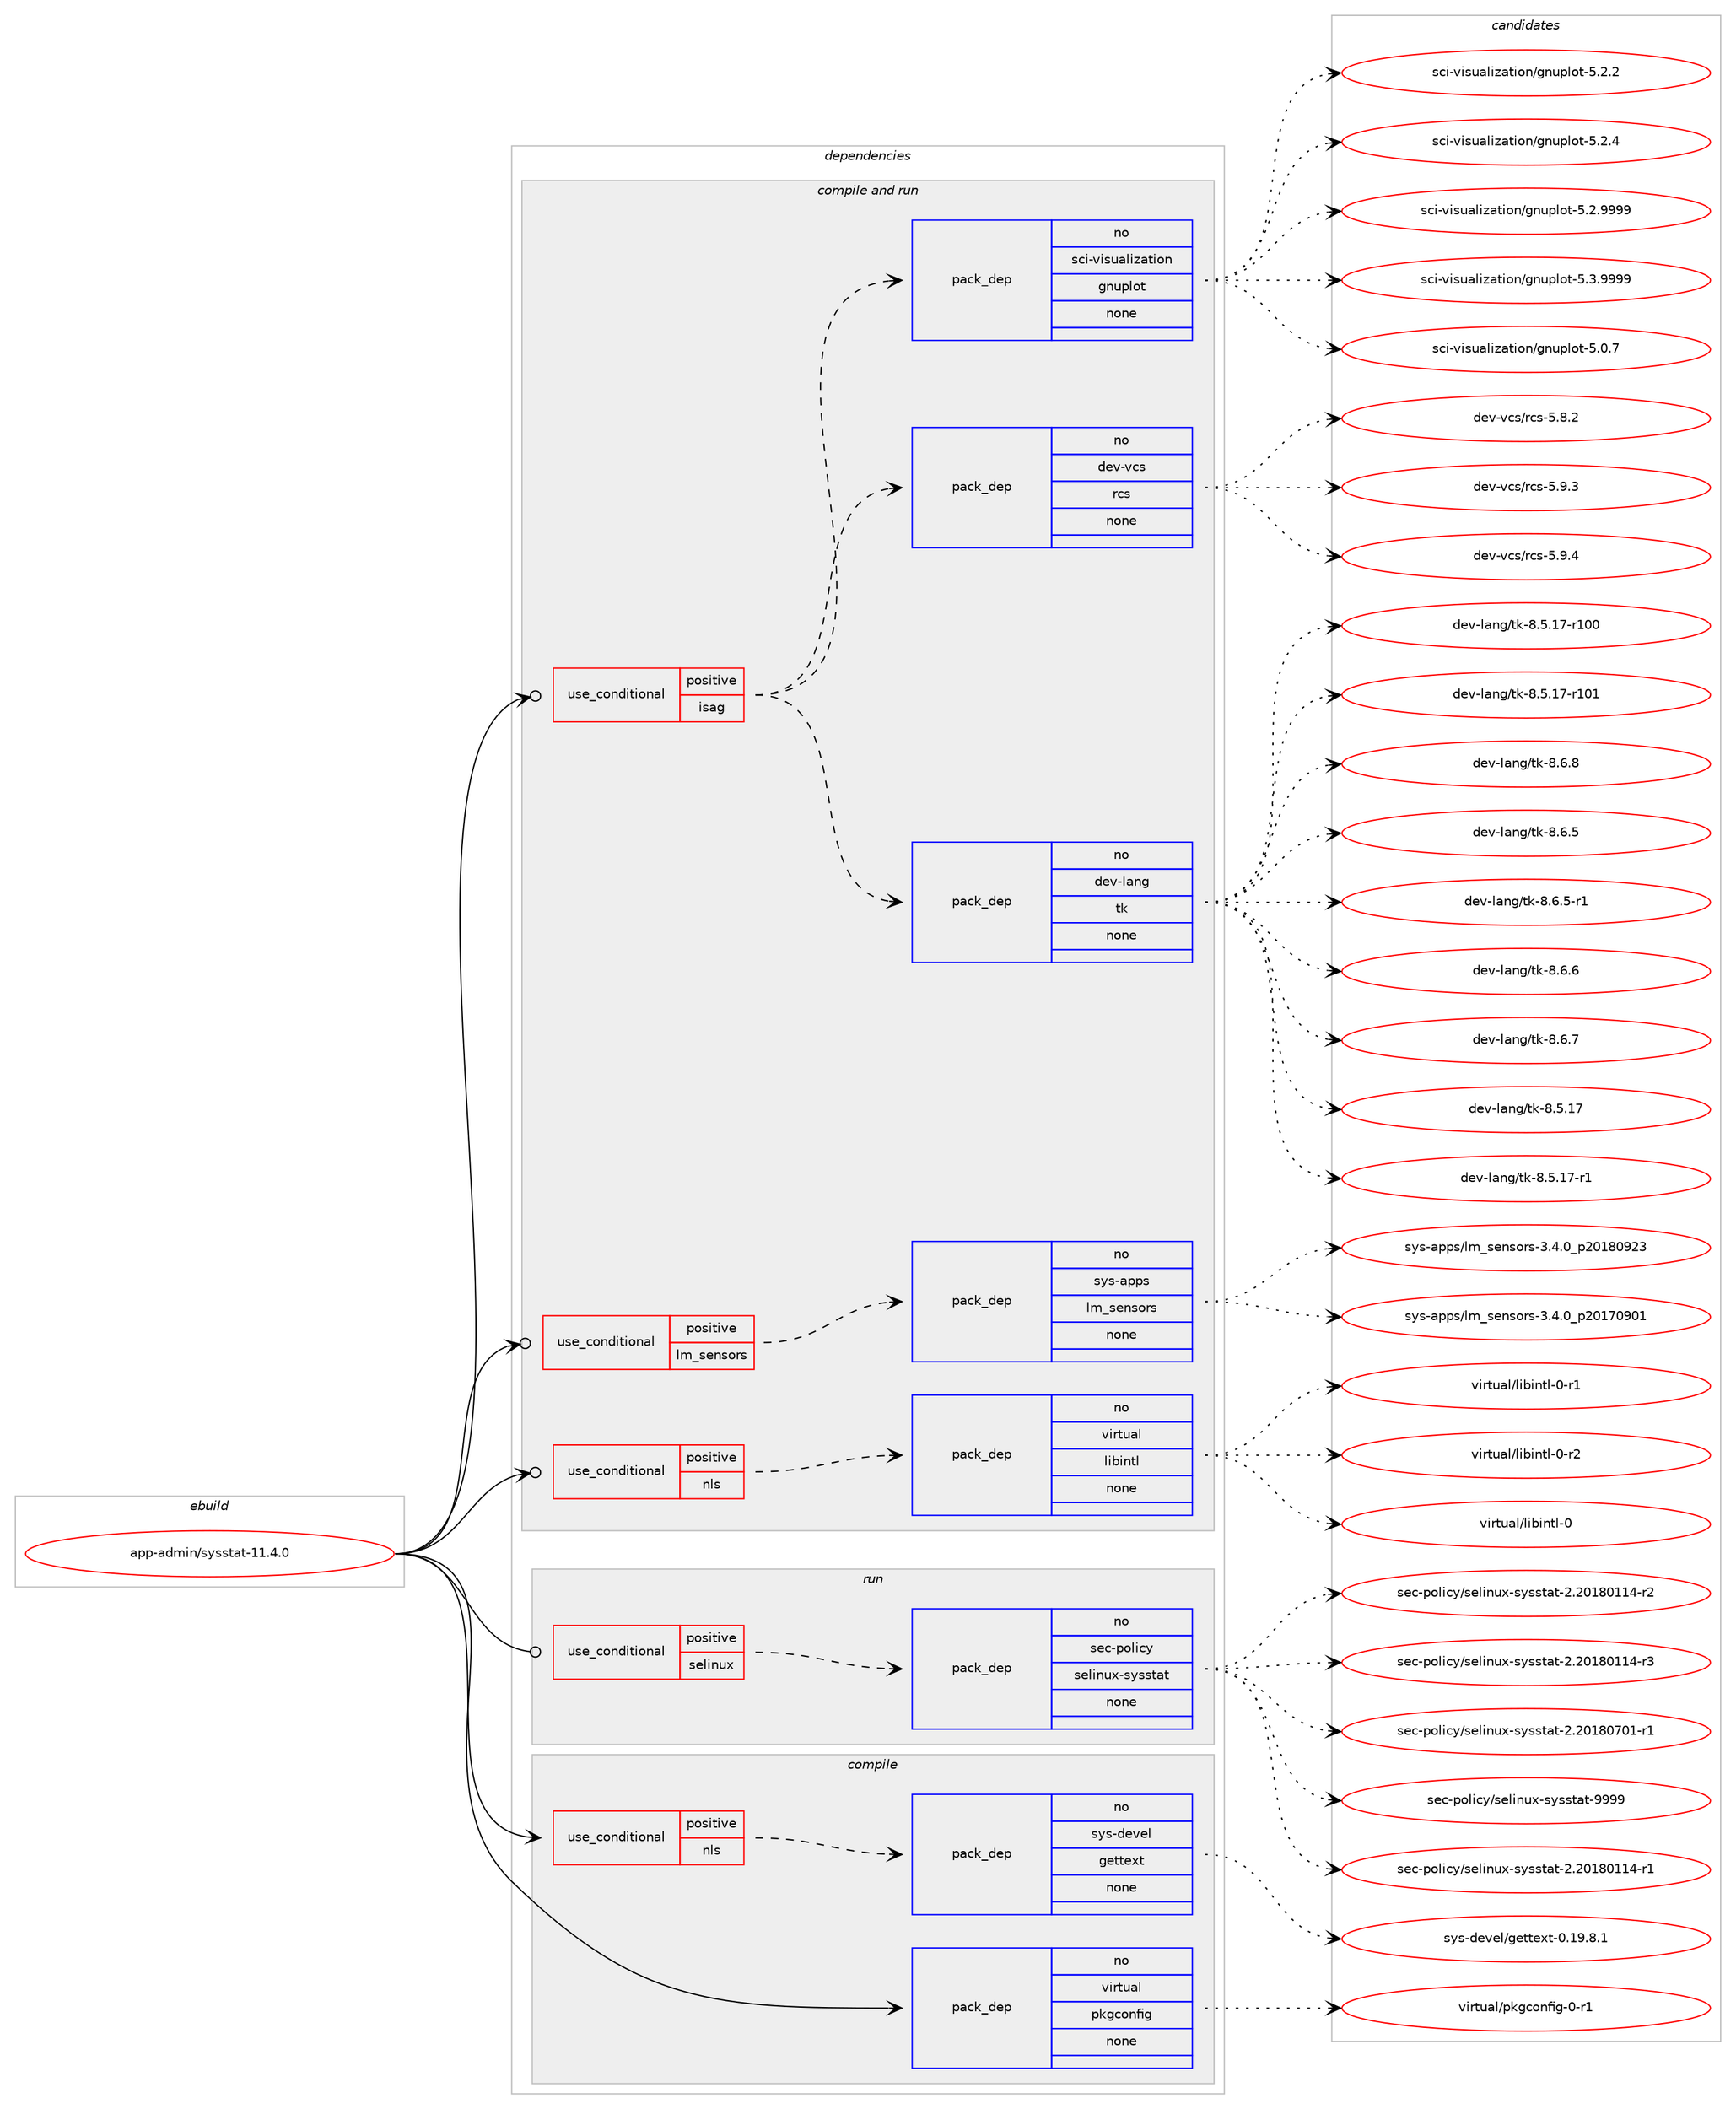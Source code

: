 digraph prolog {

# *************
# Graph options
# *************

newrank=true;
concentrate=true;
compound=true;
graph [rankdir=LR,fontname=Helvetica,fontsize=10,ranksep=1.5];#, ranksep=2.5, nodesep=0.2];
edge  [arrowhead=vee];
node  [fontname=Helvetica,fontsize=10];

# **********
# The ebuild
# **********

subgraph cluster_leftcol {
color=gray;
rank=same;
label=<<i>ebuild</i>>;
id [label="app-admin/sysstat-11.4.0", color=red, width=4, href="../app-admin/sysstat-11.4.0.svg"];
}

# ****************
# The dependencies
# ****************

subgraph cluster_midcol {
color=gray;
label=<<i>dependencies</i>>;
subgraph cluster_compile {
fillcolor="#eeeeee";
style=filled;
label=<<i>compile</i>>;
subgraph cond426 {
dependency2275 [label=<<TABLE BORDER="0" CELLBORDER="1" CELLSPACING="0" CELLPADDING="4"><TR><TD ROWSPAN="3" CELLPADDING="10">use_conditional</TD></TR><TR><TD>positive</TD></TR><TR><TD>nls</TD></TR></TABLE>>, shape=none, color=red];
subgraph pack1765 {
dependency2276 [label=<<TABLE BORDER="0" CELLBORDER="1" CELLSPACING="0" CELLPADDING="4" WIDTH="220"><TR><TD ROWSPAN="6" CELLPADDING="30">pack_dep</TD></TR><TR><TD WIDTH="110">no</TD></TR><TR><TD>sys-devel</TD></TR><TR><TD>gettext</TD></TR><TR><TD>none</TD></TR><TR><TD></TD></TR></TABLE>>, shape=none, color=blue];
}
dependency2275:e -> dependency2276:w [weight=20,style="dashed",arrowhead="vee"];
}
id:e -> dependency2275:w [weight=20,style="solid",arrowhead="vee"];
subgraph pack1766 {
dependency2277 [label=<<TABLE BORDER="0" CELLBORDER="1" CELLSPACING="0" CELLPADDING="4" WIDTH="220"><TR><TD ROWSPAN="6" CELLPADDING="30">pack_dep</TD></TR><TR><TD WIDTH="110">no</TD></TR><TR><TD>virtual</TD></TR><TR><TD>pkgconfig</TD></TR><TR><TD>none</TD></TR><TR><TD></TD></TR></TABLE>>, shape=none, color=blue];
}
id:e -> dependency2277:w [weight=20,style="solid",arrowhead="vee"];
}
subgraph cluster_compileandrun {
fillcolor="#eeeeee";
style=filled;
label=<<i>compile and run</i>>;
subgraph cond427 {
dependency2278 [label=<<TABLE BORDER="0" CELLBORDER="1" CELLSPACING="0" CELLPADDING="4"><TR><TD ROWSPAN="3" CELLPADDING="10">use_conditional</TD></TR><TR><TD>positive</TD></TR><TR><TD>isag</TD></TR></TABLE>>, shape=none, color=red];
subgraph pack1767 {
dependency2279 [label=<<TABLE BORDER="0" CELLBORDER="1" CELLSPACING="0" CELLPADDING="4" WIDTH="220"><TR><TD ROWSPAN="6" CELLPADDING="30">pack_dep</TD></TR><TR><TD WIDTH="110">no</TD></TR><TR><TD>dev-lang</TD></TR><TR><TD>tk</TD></TR><TR><TD>none</TD></TR><TR><TD></TD></TR></TABLE>>, shape=none, color=blue];
}
dependency2278:e -> dependency2279:w [weight=20,style="dashed",arrowhead="vee"];
subgraph pack1768 {
dependency2280 [label=<<TABLE BORDER="0" CELLBORDER="1" CELLSPACING="0" CELLPADDING="4" WIDTH="220"><TR><TD ROWSPAN="6" CELLPADDING="30">pack_dep</TD></TR><TR><TD WIDTH="110">no</TD></TR><TR><TD>dev-vcs</TD></TR><TR><TD>rcs</TD></TR><TR><TD>none</TD></TR><TR><TD></TD></TR></TABLE>>, shape=none, color=blue];
}
dependency2278:e -> dependency2280:w [weight=20,style="dashed",arrowhead="vee"];
subgraph pack1769 {
dependency2281 [label=<<TABLE BORDER="0" CELLBORDER="1" CELLSPACING="0" CELLPADDING="4" WIDTH="220"><TR><TD ROWSPAN="6" CELLPADDING="30">pack_dep</TD></TR><TR><TD WIDTH="110">no</TD></TR><TR><TD>sci-visualization</TD></TR><TR><TD>gnuplot</TD></TR><TR><TD>none</TD></TR><TR><TD></TD></TR></TABLE>>, shape=none, color=blue];
}
dependency2278:e -> dependency2281:w [weight=20,style="dashed",arrowhead="vee"];
}
id:e -> dependency2278:w [weight=20,style="solid",arrowhead="odotvee"];
subgraph cond428 {
dependency2282 [label=<<TABLE BORDER="0" CELLBORDER="1" CELLSPACING="0" CELLPADDING="4"><TR><TD ROWSPAN="3" CELLPADDING="10">use_conditional</TD></TR><TR><TD>positive</TD></TR><TR><TD>lm_sensors</TD></TR></TABLE>>, shape=none, color=red];
subgraph pack1770 {
dependency2283 [label=<<TABLE BORDER="0" CELLBORDER="1" CELLSPACING="0" CELLPADDING="4" WIDTH="220"><TR><TD ROWSPAN="6" CELLPADDING="30">pack_dep</TD></TR><TR><TD WIDTH="110">no</TD></TR><TR><TD>sys-apps</TD></TR><TR><TD>lm_sensors</TD></TR><TR><TD>none</TD></TR><TR><TD></TD></TR></TABLE>>, shape=none, color=blue];
}
dependency2282:e -> dependency2283:w [weight=20,style="dashed",arrowhead="vee"];
}
id:e -> dependency2282:w [weight=20,style="solid",arrowhead="odotvee"];
subgraph cond429 {
dependency2284 [label=<<TABLE BORDER="0" CELLBORDER="1" CELLSPACING="0" CELLPADDING="4"><TR><TD ROWSPAN="3" CELLPADDING="10">use_conditional</TD></TR><TR><TD>positive</TD></TR><TR><TD>nls</TD></TR></TABLE>>, shape=none, color=red];
subgraph pack1771 {
dependency2285 [label=<<TABLE BORDER="0" CELLBORDER="1" CELLSPACING="0" CELLPADDING="4" WIDTH="220"><TR><TD ROWSPAN="6" CELLPADDING="30">pack_dep</TD></TR><TR><TD WIDTH="110">no</TD></TR><TR><TD>virtual</TD></TR><TR><TD>libintl</TD></TR><TR><TD>none</TD></TR><TR><TD></TD></TR></TABLE>>, shape=none, color=blue];
}
dependency2284:e -> dependency2285:w [weight=20,style="dashed",arrowhead="vee"];
}
id:e -> dependency2284:w [weight=20,style="solid",arrowhead="odotvee"];
}
subgraph cluster_run {
fillcolor="#eeeeee";
style=filled;
label=<<i>run</i>>;
subgraph cond430 {
dependency2286 [label=<<TABLE BORDER="0" CELLBORDER="1" CELLSPACING="0" CELLPADDING="4"><TR><TD ROWSPAN="3" CELLPADDING="10">use_conditional</TD></TR><TR><TD>positive</TD></TR><TR><TD>selinux</TD></TR></TABLE>>, shape=none, color=red];
subgraph pack1772 {
dependency2287 [label=<<TABLE BORDER="0" CELLBORDER="1" CELLSPACING="0" CELLPADDING="4" WIDTH="220"><TR><TD ROWSPAN="6" CELLPADDING="30">pack_dep</TD></TR><TR><TD WIDTH="110">no</TD></TR><TR><TD>sec-policy</TD></TR><TR><TD>selinux-sysstat</TD></TR><TR><TD>none</TD></TR><TR><TD></TD></TR></TABLE>>, shape=none, color=blue];
}
dependency2286:e -> dependency2287:w [weight=20,style="dashed",arrowhead="vee"];
}
id:e -> dependency2286:w [weight=20,style="solid",arrowhead="odot"];
}
}

# **************
# The candidates
# **************

subgraph cluster_choices {
rank=same;
color=gray;
label=<<i>candidates</i>>;

subgraph choice1765 {
color=black;
nodesep=1;
choice1151211154510010111810110847103101116116101120116454846495746564649 [label="sys-devel/gettext-0.19.8.1", color=red, width=4,href="../sys-devel/gettext-0.19.8.1.svg"];
dependency2276:e -> choice1151211154510010111810110847103101116116101120116454846495746564649:w [style=dotted,weight="100"];
}
subgraph choice1766 {
color=black;
nodesep=1;
choice11810511411611797108471121071039911111010210510345484511449 [label="virtual/pkgconfig-0-r1", color=red, width=4,href="../virtual/pkgconfig-0-r1.svg"];
dependency2277:e -> choice11810511411611797108471121071039911111010210510345484511449:w [style=dotted,weight="100"];
}
subgraph choice1767 {
color=black;
nodesep=1;
choice100101118451089711010347116107455646544653 [label="dev-lang/tk-8.6.5", color=red, width=4,href="../dev-lang/tk-8.6.5.svg"];
choice1001011184510897110103471161074556465446534511449 [label="dev-lang/tk-8.6.5-r1", color=red, width=4,href="../dev-lang/tk-8.6.5-r1.svg"];
choice100101118451089711010347116107455646544654 [label="dev-lang/tk-8.6.6", color=red, width=4,href="../dev-lang/tk-8.6.6.svg"];
choice100101118451089711010347116107455646544655 [label="dev-lang/tk-8.6.7", color=red, width=4,href="../dev-lang/tk-8.6.7.svg"];
choice10010111845108971101034711610745564653464955 [label="dev-lang/tk-8.5.17", color=red, width=4,href="../dev-lang/tk-8.5.17.svg"];
choice100101118451089711010347116107455646534649554511449 [label="dev-lang/tk-8.5.17-r1", color=red, width=4,href="../dev-lang/tk-8.5.17-r1.svg"];
choice1001011184510897110103471161074556465346495545114494848 [label="dev-lang/tk-8.5.17-r100", color=red, width=4,href="../dev-lang/tk-8.5.17-r100.svg"];
choice1001011184510897110103471161074556465346495545114494849 [label="dev-lang/tk-8.5.17-r101", color=red, width=4,href="../dev-lang/tk-8.5.17-r101.svg"];
choice100101118451089711010347116107455646544656 [label="dev-lang/tk-8.6.8", color=red, width=4,href="../dev-lang/tk-8.6.8.svg"];
dependency2279:e -> choice100101118451089711010347116107455646544653:w [style=dotted,weight="100"];
dependency2279:e -> choice1001011184510897110103471161074556465446534511449:w [style=dotted,weight="100"];
dependency2279:e -> choice100101118451089711010347116107455646544654:w [style=dotted,weight="100"];
dependency2279:e -> choice100101118451089711010347116107455646544655:w [style=dotted,weight="100"];
dependency2279:e -> choice10010111845108971101034711610745564653464955:w [style=dotted,weight="100"];
dependency2279:e -> choice100101118451089711010347116107455646534649554511449:w [style=dotted,weight="100"];
dependency2279:e -> choice1001011184510897110103471161074556465346495545114494848:w [style=dotted,weight="100"];
dependency2279:e -> choice1001011184510897110103471161074556465346495545114494849:w [style=dotted,weight="100"];
dependency2279:e -> choice100101118451089711010347116107455646544656:w [style=dotted,weight="100"];
}
subgraph choice1768 {
color=black;
nodesep=1;
choice10010111845118991154711499115455346564650 [label="dev-vcs/rcs-5.8.2", color=red, width=4,href="../dev-vcs/rcs-5.8.2.svg"];
choice10010111845118991154711499115455346574651 [label="dev-vcs/rcs-5.9.3", color=red, width=4,href="../dev-vcs/rcs-5.9.3.svg"];
choice10010111845118991154711499115455346574652 [label="dev-vcs/rcs-5.9.4", color=red, width=4,href="../dev-vcs/rcs-5.9.4.svg"];
dependency2280:e -> choice10010111845118991154711499115455346564650:w [style=dotted,weight="100"];
dependency2280:e -> choice10010111845118991154711499115455346574651:w [style=dotted,weight="100"];
dependency2280:e -> choice10010111845118991154711499115455346574652:w [style=dotted,weight="100"];
}
subgraph choice1769 {
color=black;
nodesep=1;
choice1159910545118105115117971081051229711610511111047103110117112108111116455346484655 [label="sci-visualization/gnuplot-5.0.7", color=red, width=4,href="../sci-visualization/gnuplot-5.0.7.svg"];
choice1159910545118105115117971081051229711610511111047103110117112108111116455346504650 [label="sci-visualization/gnuplot-5.2.2", color=red, width=4,href="../sci-visualization/gnuplot-5.2.2.svg"];
choice1159910545118105115117971081051229711610511111047103110117112108111116455346504652 [label="sci-visualization/gnuplot-5.2.4", color=red, width=4,href="../sci-visualization/gnuplot-5.2.4.svg"];
choice1159910545118105115117971081051229711610511111047103110117112108111116455346504657575757 [label="sci-visualization/gnuplot-5.2.9999", color=red, width=4,href="../sci-visualization/gnuplot-5.2.9999.svg"];
choice1159910545118105115117971081051229711610511111047103110117112108111116455346514657575757 [label="sci-visualization/gnuplot-5.3.9999", color=red, width=4,href="../sci-visualization/gnuplot-5.3.9999.svg"];
dependency2281:e -> choice1159910545118105115117971081051229711610511111047103110117112108111116455346484655:w [style=dotted,weight="100"];
dependency2281:e -> choice1159910545118105115117971081051229711610511111047103110117112108111116455346504650:w [style=dotted,weight="100"];
dependency2281:e -> choice1159910545118105115117971081051229711610511111047103110117112108111116455346504652:w [style=dotted,weight="100"];
dependency2281:e -> choice1159910545118105115117971081051229711610511111047103110117112108111116455346504657575757:w [style=dotted,weight="100"];
dependency2281:e -> choice1159910545118105115117971081051229711610511111047103110117112108111116455346514657575757:w [style=dotted,weight="100"];
}
subgraph choice1770 {
color=black;
nodesep=1;
choice11512111545971121121154710810995115101110115111114115455146524648951125048495548574849 [label="sys-apps/lm_sensors-3.4.0_p20170901", color=red, width=4,href="../sys-apps/lm_sensors-3.4.0_p20170901.svg"];
choice11512111545971121121154710810995115101110115111114115455146524648951125048495648575051 [label="sys-apps/lm_sensors-3.4.0_p20180923", color=red, width=4,href="../sys-apps/lm_sensors-3.4.0_p20180923.svg"];
dependency2283:e -> choice11512111545971121121154710810995115101110115111114115455146524648951125048495548574849:w [style=dotted,weight="100"];
dependency2283:e -> choice11512111545971121121154710810995115101110115111114115455146524648951125048495648575051:w [style=dotted,weight="100"];
}
subgraph choice1771 {
color=black;
nodesep=1;
choice1181051141161179710847108105981051101161084548 [label="virtual/libintl-0", color=red, width=4,href="../virtual/libintl-0.svg"];
choice11810511411611797108471081059810511011610845484511449 [label="virtual/libintl-0-r1", color=red, width=4,href="../virtual/libintl-0-r1.svg"];
choice11810511411611797108471081059810511011610845484511450 [label="virtual/libintl-0-r2", color=red, width=4,href="../virtual/libintl-0-r2.svg"];
dependency2285:e -> choice1181051141161179710847108105981051101161084548:w [style=dotted,weight="100"];
dependency2285:e -> choice11810511411611797108471081059810511011610845484511449:w [style=dotted,weight="100"];
dependency2285:e -> choice11810511411611797108471081059810511011610845484511450:w [style=dotted,weight="100"];
}
subgraph choice1772 {
color=black;
nodesep=1;
choice11510199451121111081059912147115101108105110117120451151211151151169711645504650484956484949524511449 [label="sec-policy/selinux-sysstat-2.20180114-r1", color=red, width=4,href="../sec-policy/selinux-sysstat-2.20180114-r1.svg"];
choice11510199451121111081059912147115101108105110117120451151211151151169711645504650484956484949524511450 [label="sec-policy/selinux-sysstat-2.20180114-r2", color=red, width=4,href="../sec-policy/selinux-sysstat-2.20180114-r2.svg"];
choice11510199451121111081059912147115101108105110117120451151211151151169711645504650484956484949524511451 [label="sec-policy/selinux-sysstat-2.20180114-r3", color=red, width=4,href="../sec-policy/selinux-sysstat-2.20180114-r3.svg"];
choice11510199451121111081059912147115101108105110117120451151211151151169711645504650484956485548494511449 [label="sec-policy/selinux-sysstat-2.20180701-r1", color=red, width=4,href="../sec-policy/selinux-sysstat-2.20180701-r1.svg"];
choice1151019945112111108105991214711510110810511011712045115121115115116971164557575757 [label="sec-policy/selinux-sysstat-9999", color=red, width=4,href="../sec-policy/selinux-sysstat-9999.svg"];
dependency2287:e -> choice11510199451121111081059912147115101108105110117120451151211151151169711645504650484956484949524511449:w [style=dotted,weight="100"];
dependency2287:e -> choice11510199451121111081059912147115101108105110117120451151211151151169711645504650484956484949524511450:w [style=dotted,weight="100"];
dependency2287:e -> choice11510199451121111081059912147115101108105110117120451151211151151169711645504650484956484949524511451:w [style=dotted,weight="100"];
dependency2287:e -> choice11510199451121111081059912147115101108105110117120451151211151151169711645504650484956485548494511449:w [style=dotted,weight="100"];
dependency2287:e -> choice1151019945112111108105991214711510110810511011712045115121115115116971164557575757:w [style=dotted,weight="100"];
}
}

}
